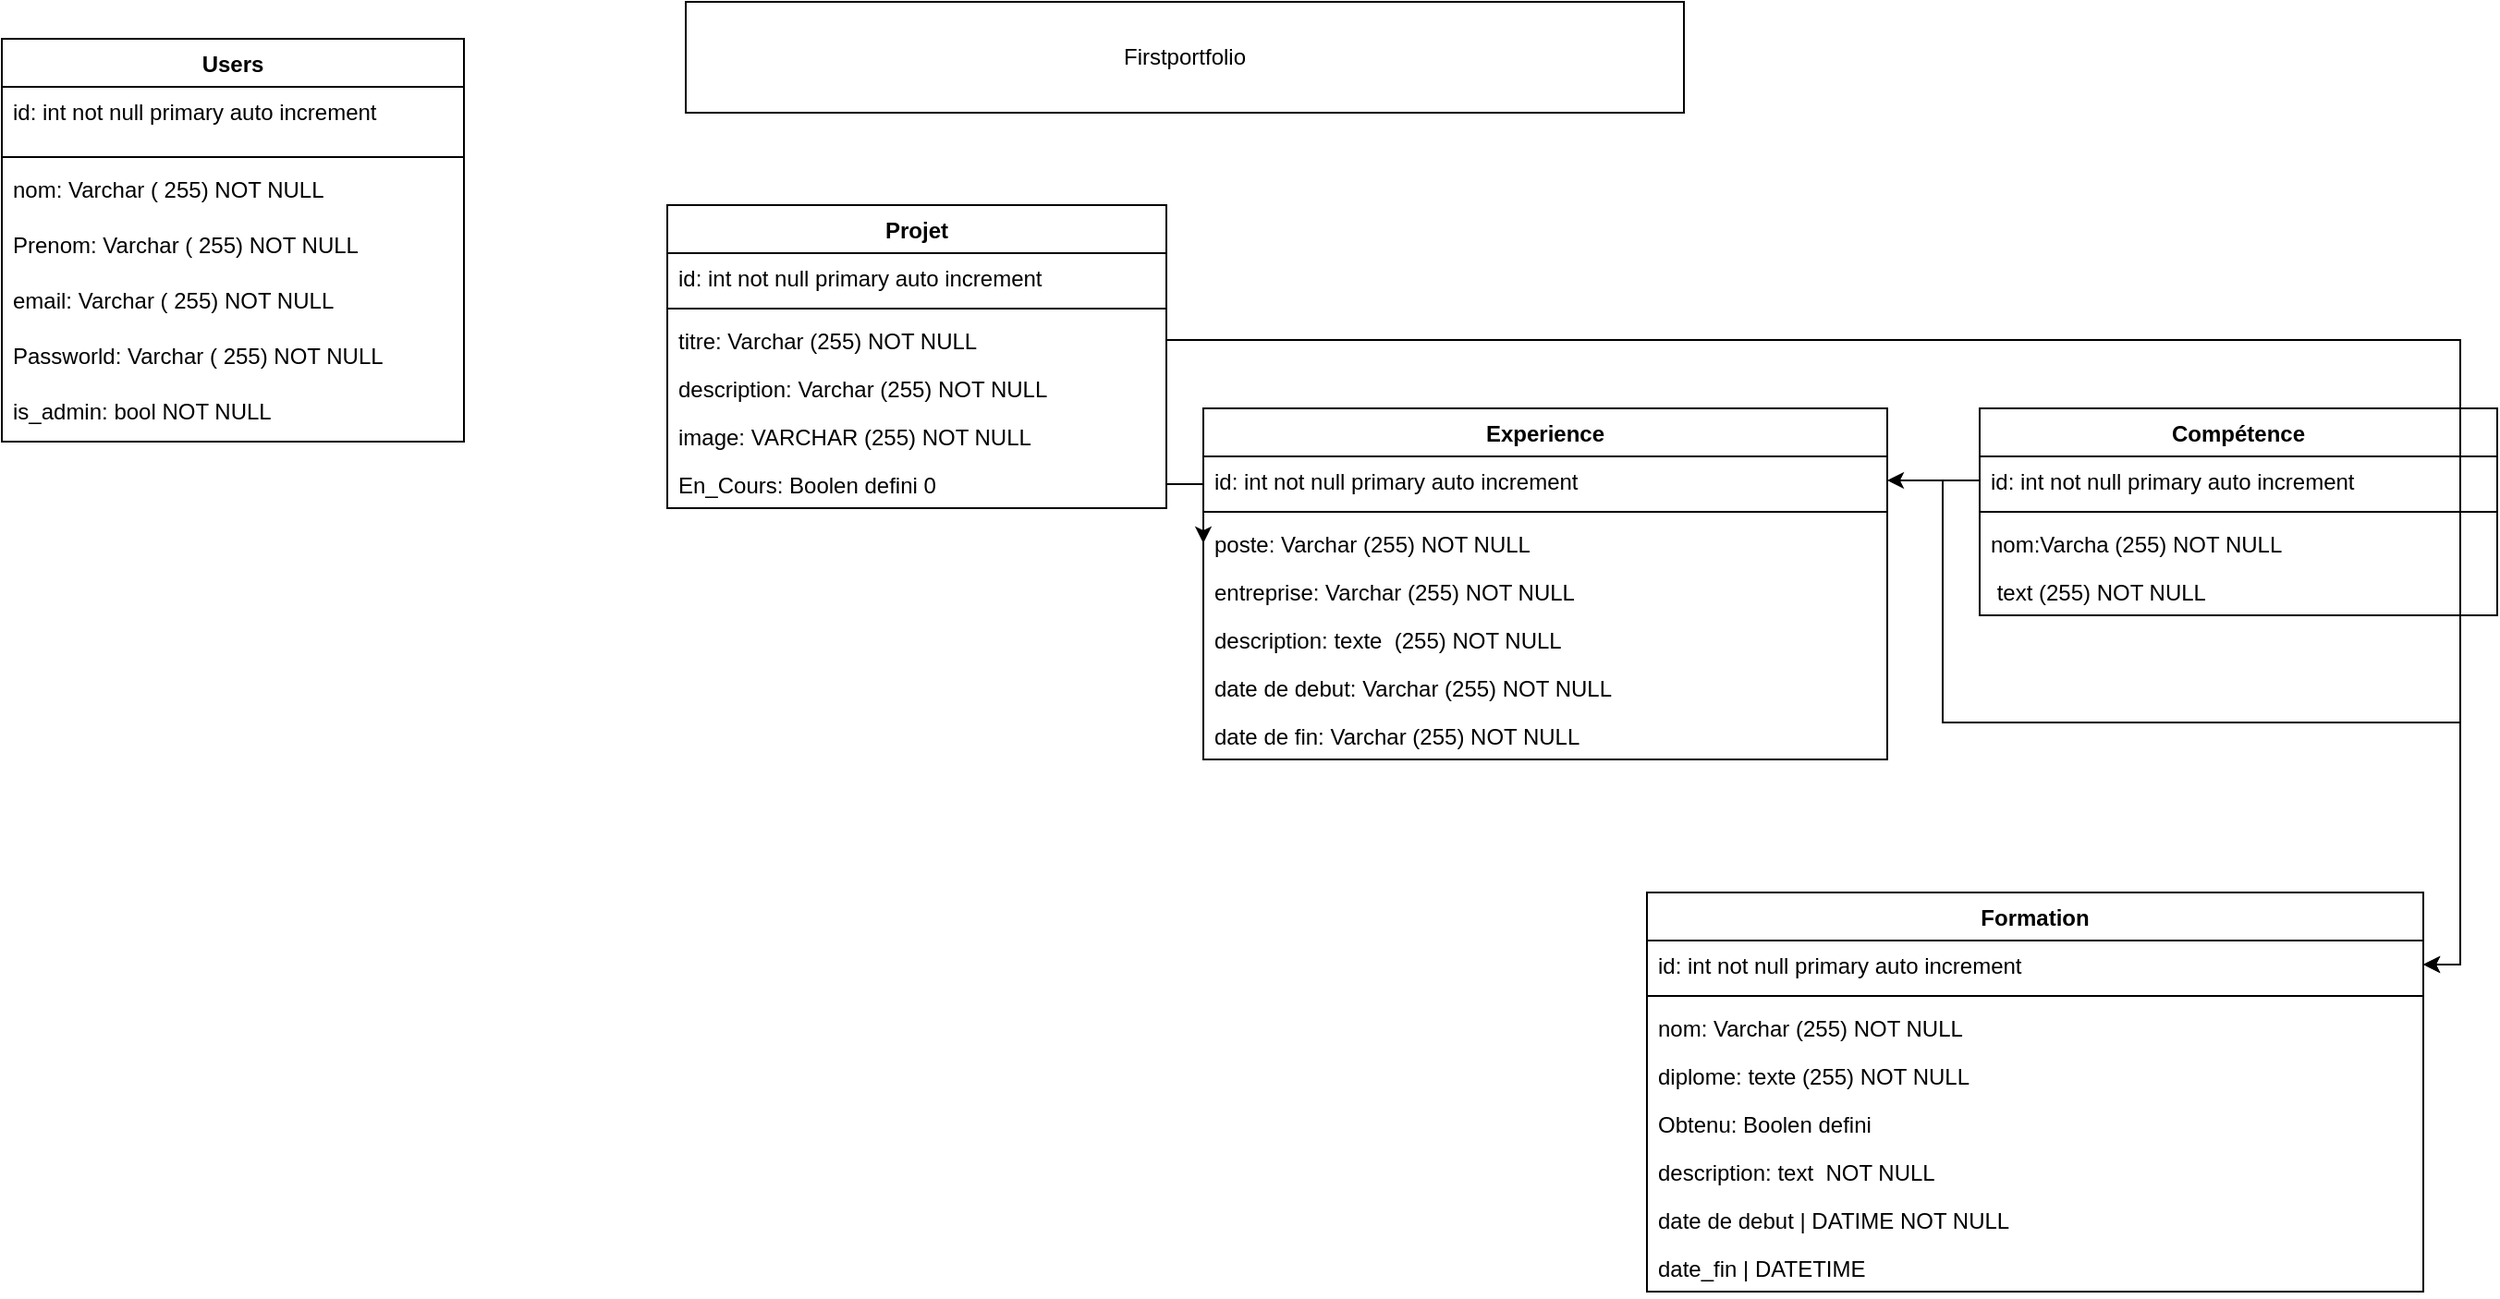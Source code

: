 <mxfile version="21.5.0" type="github">
  <diagram name="Page-1" id="8O63Fcv52ZlgBV1dygOq">
    <mxGraphModel dx="2776" dy="1009" grid="1" gridSize="10" guides="1" tooltips="1" connect="1" arrows="1" fold="1" page="1" pageScale="1" pageWidth="827" pageHeight="1169" math="0" shadow="0">
      <root>
        <mxCell id="0" />
        <mxCell id="1" parent="0" />
        <mxCell id="naFugL1pUfR1c3HRKrRE-3" value="Firstportfolio" style="rounded=0;whiteSpace=wrap;html=1;" parent="1" vertex="1">
          <mxGeometry x="-10" y="20" width="540" height="60" as="geometry" />
        </mxCell>
        <mxCell id="naFugL1pUfR1c3HRKrRE-8" value="Users" style="swimlane;fontStyle=1;align=center;verticalAlign=top;childLayout=stackLayout;horizontal=1;startSize=26;horizontalStack=0;resizeParent=1;resizeParentMax=0;resizeLast=0;collapsible=1;marginBottom=0;whiteSpace=wrap;html=1;" parent="1" vertex="1">
          <mxGeometry x="-380" y="40" width="250" height="218" as="geometry" />
        </mxCell>
        <mxCell id="naFugL1pUfR1c3HRKrRE-9" value="id: int not null primary auto increment" style="text;strokeColor=none;fillColor=none;align=left;verticalAlign=top;spacingLeft=4;spacingRight=4;overflow=hidden;rotatable=0;points=[[0,0.5],[1,0.5]];portConstraint=eastwest;whiteSpace=wrap;html=1;" parent="naFugL1pUfR1c3HRKrRE-8" vertex="1">
          <mxGeometry y="26" width="250" height="34" as="geometry" />
        </mxCell>
        <mxCell id="naFugL1pUfR1c3HRKrRE-10" value="" style="line;strokeWidth=1;fillColor=none;align=left;verticalAlign=middle;spacingTop=-1;spacingLeft=3;spacingRight=3;rotatable=0;labelPosition=right;points=[];portConstraint=eastwest;strokeColor=inherit;" parent="naFugL1pUfR1c3HRKrRE-8" vertex="1">
          <mxGeometry y="60" width="250" height="8" as="geometry" />
        </mxCell>
        <mxCell id="naFugL1pUfR1c3HRKrRE-11" value="nom: Varchar ( 255) NOT NULL" style="text;strokeColor=none;fillColor=none;align=left;verticalAlign=top;spacingLeft=4;spacingRight=4;overflow=hidden;rotatable=0;points=[[0,0.5],[1,0.5]];portConstraint=eastwest;whiteSpace=wrap;html=1;" parent="naFugL1pUfR1c3HRKrRE-8" vertex="1">
          <mxGeometry y="68" width="250" height="30" as="geometry" />
        </mxCell>
        <mxCell id="naFugL1pUfR1c3HRKrRE-13" value="Prenom: Varchar ( 255) NOT NULL" style="text;strokeColor=none;fillColor=none;align=left;verticalAlign=top;spacingLeft=4;spacingRight=4;overflow=hidden;rotatable=0;points=[[0,0.5],[1,0.5]];portConstraint=eastwest;whiteSpace=wrap;html=1;" parent="naFugL1pUfR1c3HRKrRE-8" vertex="1">
          <mxGeometry y="98" width="250" height="30" as="geometry" />
        </mxCell>
        <mxCell id="naFugL1pUfR1c3HRKrRE-14" value="email: Varchar ( 255) NOT NULL" style="text;strokeColor=none;fillColor=none;align=left;verticalAlign=top;spacingLeft=4;spacingRight=4;overflow=hidden;rotatable=0;points=[[0,0.5],[1,0.5]];portConstraint=eastwest;whiteSpace=wrap;html=1;" parent="naFugL1pUfR1c3HRKrRE-8" vertex="1">
          <mxGeometry y="128" width="250" height="30" as="geometry" />
        </mxCell>
        <mxCell id="naFugL1pUfR1c3HRKrRE-15" value="Passworld: Varchar ( 255) NOT NULL" style="text;strokeColor=none;fillColor=none;align=left;verticalAlign=top;spacingLeft=4;spacingRight=4;overflow=hidden;rotatable=0;points=[[0,0.5],[1,0.5]];portConstraint=eastwest;whiteSpace=wrap;html=1;" parent="naFugL1pUfR1c3HRKrRE-8" vertex="1">
          <mxGeometry y="158" width="250" height="30" as="geometry" />
        </mxCell>
        <mxCell id="naFugL1pUfR1c3HRKrRE-45" value="is_admin: bool NOT NULL" style="text;strokeColor=none;fillColor=none;align=left;verticalAlign=top;spacingLeft=4;spacingRight=4;overflow=hidden;rotatable=0;points=[[0,0.5],[1,0.5]];portConstraint=eastwest;whiteSpace=wrap;html=1;" parent="naFugL1pUfR1c3HRKrRE-8" vertex="1">
          <mxGeometry y="188" width="250" height="30" as="geometry" />
        </mxCell>
        <mxCell id="naFugL1pUfR1c3HRKrRE-16" value="Compétence" style="swimlane;fontStyle=1;align=center;verticalAlign=top;childLayout=stackLayout;horizontal=1;startSize=26;horizontalStack=0;resizeParent=1;resizeParentMax=0;resizeLast=0;collapsible=1;marginBottom=0;whiteSpace=wrap;html=1;" parent="1" vertex="1">
          <mxGeometry x="690" y="240" width="280" height="112" as="geometry" />
        </mxCell>
        <mxCell id="naFugL1pUfR1c3HRKrRE-17" value="id: int not null primary auto increment" style="text;strokeColor=none;fillColor=none;align=left;verticalAlign=top;spacingLeft=4;spacingRight=4;overflow=hidden;rotatable=0;points=[[0,0.5],[1,0.5]];portConstraint=eastwest;whiteSpace=wrap;html=1;" parent="naFugL1pUfR1c3HRKrRE-16" vertex="1">
          <mxGeometry y="26" width="280" height="26" as="geometry" />
        </mxCell>
        <mxCell id="naFugL1pUfR1c3HRKrRE-18" value="" style="line;strokeWidth=1;fillColor=none;align=left;verticalAlign=middle;spacingTop=-1;spacingLeft=3;spacingRight=3;rotatable=0;labelPosition=right;points=[];portConstraint=eastwest;strokeColor=inherit;" parent="naFugL1pUfR1c3HRKrRE-16" vertex="1">
          <mxGeometry y="52" width="280" height="8" as="geometry" />
        </mxCell>
        <mxCell id="naFugL1pUfR1c3HRKrRE-19" value="nom:Varcha (255) NOT NULL" style="text;strokeColor=none;fillColor=none;align=left;verticalAlign=top;spacingLeft=4;spacingRight=4;overflow=hidden;rotatable=0;points=[[0,0.5],[1,0.5]];portConstraint=eastwest;whiteSpace=wrap;html=1;" parent="naFugL1pUfR1c3HRKrRE-16" vertex="1">
          <mxGeometry y="60" width="280" height="26" as="geometry" />
        </mxCell>
        <mxCell id="naFugL1pUfR1c3HRKrRE-36" value="&amp;nbsp;text (255) NOT NULL" style="text;strokeColor=none;fillColor=none;align=left;verticalAlign=top;spacingLeft=4;spacingRight=4;overflow=hidden;rotatable=0;points=[[0,0.5],[1,0.5]];portConstraint=eastwest;whiteSpace=wrap;html=1;" parent="naFugL1pUfR1c3HRKrRE-16" vertex="1">
          <mxGeometry y="86" width="280" height="26" as="geometry" />
        </mxCell>
        <mxCell id="naFugL1pUfR1c3HRKrRE-20" value="Experience" style="swimlane;fontStyle=1;align=center;verticalAlign=top;childLayout=stackLayout;horizontal=1;startSize=26;horizontalStack=0;resizeParent=1;resizeParentMax=0;resizeLast=0;collapsible=1;marginBottom=0;whiteSpace=wrap;html=1;" parent="1" vertex="1">
          <mxGeometry x="270" y="240" width="370" height="190" as="geometry" />
        </mxCell>
        <mxCell id="naFugL1pUfR1c3HRKrRE-21" value="id: int not null primary auto increment" style="text;strokeColor=none;fillColor=none;align=left;verticalAlign=top;spacingLeft=4;spacingRight=4;overflow=hidden;rotatable=0;points=[[0,0.5],[1,0.5]];portConstraint=eastwest;whiteSpace=wrap;html=1;" parent="naFugL1pUfR1c3HRKrRE-20" vertex="1">
          <mxGeometry y="26" width="370" height="26" as="geometry" />
        </mxCell>
        <mxCell id="naFugL1pUfR1c3HRKrRE-22" value="" style="line;strokeWidth=1;fillColor=none;align=left;verticalAlign=middle;spacingTop=-1;spacingLeft=3;spacingRight=3;rotatable=0;labelPosition=right;points=[];portConstraint=eastwest;strokeColor=inherit;" parent="naFugL1pUfR1c3HRKrRE-20" vertex="1">
          <mxGeometry y="52" width="370" height="8" as="geometry" />
        </mxCell>
        <mxCell id="naFugL1pUfR1c3HRKrRE-23" value="poste: Varchar (255) NOT NULL" style="text;strokeColor=none;fillColor=none;align=left;verticalAlign=top;spacingLeft=4;spacingRight=4;overflow=hidden;rotatable=0;points=[[0,0.5],[1,0.5]];portConstraint=eastwest;whiteSpace=wrap;html=1;" parent="naFugL1pUfR1c3HRKrRE-20" vertex="1">
          <mxGeometry y="60" width="370" height="26" as="geometry" />
        </mxCell>
        <mxCell id="naFugL1pUfR1c3HRKrRE-46" value="entreprise: Varchar (255) NOT NULL" style="text;strokeColor=none;fillColor=none;align=left;verticalAlign=top;spacingLeft=4;spacingRight=4;overflow=hidden;rotatable=0;points=[[0,0.5],[1,0.5]];portConstraint=eastwest;whiteSpace=wrap;html=1;" parent="naFugL1pUfR1c3HRKrRE-20" vertex="1">
          <mxGeometry y="86" width="370" height="26" as="geometry" />
        </mxCell>
        <mxCell id="naFugL1pUfR1c3HRKrRE-47" value="description: texte&amp;nbsp; (255) NOT NULL" style="text;strokeColor=none;fillColor=none;align=left;verticalAlign=top;spacingLeft=4;spacingRight=4;overflow=hidden;rotatable=0;points=[[0,0.5],[1,0.5]];portConstraint=eastwest;whiteSpace=wrap;html=1;" parent="naFugL1pUfR1c3HRKrRE-20" vertex="1">
          <mxGeometry y="112" width="370" height="26" as="geometry" />
        </mxCell>
        <mxCell id="naFugL1pUfR1c3HRKrRE-48" value="date de debut: Varchar (255) NOT NULL" style="text;strokeColor=none;fillColor=none;align=left;verticalAlign=top;spacingLeft=4;spacingRight=4;overflow=hidden;rotatable=0;points=[[0,0.5],[1,0.5]];portConstraint=eastwest;whiteSpace=wrap;html=1;" parent="naFugL1pUfR1c3HRKrRE-20" vertex="1">
          <mxGeometry y="138" width="370" height="26" as="geometry" />
        </mxCell>
        <mxCell id="naFugL1pUfR1c3HRKrRE-49" value="date de fin: Varchar (255) NOT NULL" style="text;strokeColor=none;fillColor=none;align=left;verticalAlign=top;spacingLeft=4;spacingRight=4;overflow=hidden;rotatable=0;points=[[0,0.5],[1,0.5]];portConstraint=eastwest;whiteSpace=wrap;html=1;" parent="naFugL1pUfR1c3HRKrRE-20" vertex="1">
          <mxGeometry y="164" width="370" height="26" as="geometry" />
        </mxCell>
        <mxCell id="naFugL1pUfR1c3HRKrRE-24" value="Projet" style="swimlane;fontStyle=1;align=center;verticalAlign=top;childLayout=stackLayout;horizontal=1;startSize=26;horizontalStack=0;resizeParent=1;resizeParentMax=0;resizeLast=0;collapsible=1;marginBottom=0;whiteSpace=wrap;html=1;" parent="1" vertex="1">
          <mxGeometry x="-20" y="130" width="270" height="164" as="geometry" />
        </mxCell>
        <mxCell id="naFugL1pUfR1c3HRKrRE-25" value="id: int not null primary auto increment" style="text;strokeColor=none;fillColor=none;align=left;verticalAlign=top;spacingLeft=4;spacingRight=4;overflow=hidden;rotatable=0;points=[[0,0.5],[1,0.5]];portConstraint=eastwest;whiteSpace=wrap;html=1;" parent="naFugL1pUfR1c3HRKrRE-24" vertex="1">
          <mxGeometry y="26" width="270" height="26" as="geometry" />
        </mxCell>
        <mxCell id="naFugL1pUfR1c3HRKrRE-26" value="" style="line;strokeWidth=1;fillColor=none;align=left;verticalAlign=middle;spacingTop=-1;spacingLeft=3;spacingRight=3;rotatable=0;labelPosition=right;points=[];portConstraint=eastwest;strokeColor=inherit;" parent="naFugL1pUfR1c3HRKrRE-24" vertex="1">
          <mxGeometry y="52" width="270" height="8" as="geometry" />
        </mxCell>
        <mxCell id="naFugL1pUfR1c3HRKrRE-27" value="titre: Varchar (255) NOT NULL" style="text;strokeColor=none;fillColor=none;align=left;verticalAlign=top;spacingLeft=4;spacingRight=4;overflow=hidden;rotatable=0;points=[[0,0.5],[1,0.5]];portConstraint=eastwest;whiteSpace=wrap;html=1;" parent="naFugL1pUfR1c3HRKrRE-24" vertex="1">
          <mxGeometry y="60" width="270" height="26" as="geometry" />
        </mxCell>
        <mxCell id="naFugL1pUfR1c3HRKrRE-34" value="description: Varchar (255) NOT NULL" style="text;strokeColor=none;fillColor=none;align=left;verticalAlign=top;spacingLeft=4;spacingRight=4;overflow=hidden;rotatable=0;points=[[0,0.5],[1,0.5]];portConstraint=eastwest;whiteSpace=wrap;html=1;" parent="naFugL1pUfR1c3HRKrRE-24" vertex="1">
          <mxGeometry y="86" width="270" height="26" as="geometry" />
        </mxCell>
        <mxCell id="naFugL1pUfR1c3HRKrRE-35" value="image: VARCHAR (255) NOT NULL" style="text;strokeColor=none;fillColor=none;align=left;verticalAlign=top;spacingLeft=4;spacingRight=4;overflow=hidden;rotatable=0;points=[[0,0.5],[1,0.5]];portConstraint=eastwest;whiteSpace=wrap;html=1;" parent="naFugL1pUfR1c3HRKrRE-24" vertex="1">
          <mxGeometry y="112" width="270" height="26" as="geometry" />
        </mxCell>
        <mxCell id="naFugL1pUfR1c3HRKrRE-37" value="En_Cours: Boolen defini 0" style="text;strokeColor=none;fillColor=none;align=left;verticalAlign=top;spacingLeft=4;spacingRight=4;overflow=hidden;rotatable=0;points=[[0,0.5],[1,0.5]];portConstraint=eastwest;whiteSpace=wrap;html=1;" parent="naFugL1pUfR1c3HRKrRE-24" vertex="1">
          <mxGeometry y="138" width="270" height="26" as="geometry" />
        </mxCell>
        <mxCell id="naFugL1pUfR1c3HRKrRE-28" value="Formation" style="swimlane;fontStyle=1;align=center;verticalAlign=top;childLayout=stackLayout;horizontal=1;startSize=26;horizontalStack=0;resizeParent=1;resizeParentMax=0;resizeLast=0;collapsible=1;marginBottom=0;whiteSpace=wrap;html=1;" parent="1" vertex="1">
          <mxGeometry x="510" y="502" width="420" height="216" as="geometry" />
        </mxCell>
        <mxCell id="naFugL1pUfR1c3HRKrRE-29" value="id: int not null primary auto increment" style="text;strokeColor=none;fillColor=none;align=left;verticalAlign=top;spacingLeft=4;spacingRight=4;overflow=hidden;rotatable=0;points=[[0,0.5],[1,0.5]];portConstraint=eastwest;whiteSpace=wrap;html=1;" parent="naFugL1pUfR1c3HRKrRE-28" vertex="1">
          <mxGeometry y="26" width="420" height="26" as="geometry" />
        </mxCell>
        <mxCell id="naFugL1pUfR1c3HRKrRE-30" value="" style="line;strokeWidth=1;fillColor=none;align=left;verticalAlign=middle;spacingTop=-1;spacingLeft=3;spacingRight=3;rotatable=0;labelPosition=right;points=[];portConstraint=eastwest;strokeColor=inherit;" parent="naFugL1pUfR1c3HRKrRE-28" vertex="1">
          <mxGeometry y="52" width="420" height="8" as="geometry" />
        </mxCell>
        <mxCell id="naFugL1pUfR1c3HRKrRE-38" value="nom: Varchar (255) NOT NULL" style="text;strokeColor=none;fillColor=none;align=left;verticalAlign=top;spacingLeft=4;spacingRight=4;overflow=hidden;rotatable=0;points=[[0,0.5],[1,0.5]];portConstraint=eastwest;whiteSpace=wrap;html=1;" parent="naFugL1pUfR1c3HRKrRE-28" vertex="1">
          <mxGeometry y="60" width="420" height="26" as="geometry" />
        </mxCell>
        <mxCell id="naFugL1pUfR1c3HRKrRE-31" value="diplome: texte (255) NOT NULL" style="text;strokeColor=none;fillColor=none;align=left;verticalAlign=top;spacingLeft=4;spacingRight=4;overflow=hidden;rotatable=0;points=[[0,0.5],[1,0.5]];portConstraint=eastwest;whiteSpace=wrap;html=1;" parent="naFugL1pUfR1c3HRKrRE-28" vertex="1">
          <mxGeometry y="86" width="420" height="26" as="geometry" />
        </mxCell>
        <mxCell id="naFugL1pUfR1c3HRKrRE-51" value="Obtenu: Boolen defini" style="text;strokeColor=none;fillColor=none;align=left;verticalAlign=top;spacingLeft=4;spacingRight=4;overflow=hidden;rotatable=0;points=[[0,0.5],[1,0.5]];portConstraint=eastwest;whiteSpace=wrap;html=1;" parent="naFugL1pUfR1c3HRKrRE-28" vertex="1">
          <mxGeometry y="112" width="420" height="26" as="geometry" />
        </mxCell>
        <mxCell id="naFugL1pUfR1c3HRKrRE-39" value="description: text&amp;nbsp; NOT NULL" style="text;strokeColor=none;fillColor=none;align=left;verticalAlign=top;spacingLeft=4;spacingRight=4;overflow=hidden;rotatable=0;points=[[0,0.5],[1,0.5]];portConstraint=eastwest;whiteSpace=wrap;html=1;" parent="naFugL1pUfR1c3HRKrRE-28" vertex="1">
          <mxGeometry y="138" width="420" height="26" as="geometry" />
        </mxCell>
        <mxCell id="naFugL1pUfR1c3HRKrRE-50" value="date de debut | DATIME NOT NULL" style="text;strokeColor=none;fillColor=none;align=left;verticalAlign=top;spacingLeft=4;spacingRight=4;overflow=hidden;rotatable=0;points=[[0,0.5],[1,0.5]];portConstraint=eastwest;whiteSpace=wrap;html=1;" parent="naFugL1pUfR1c3HRKrRE-28" vertex="1">
          <mxGeometry y="164" width="420" height="26" as="geometry" />
        </mxCell>
        <mxCell id="naFugL1pUfR1c3HRKrRE-40" value="date_fin | DATETIME " style="text;strokeColor=none;fillColor=none;align=left;verticalAlign=top;spacingLeft=4;spacingRight=4;overflow=hidden;rotatable=0;points=[[0,0.5],[1,0.5]];portConstraint=eastwest;whiteSpace=wrap;html=1;" parent="naFugL1pUfR1c3HRKrRE-28" vertex="1">
          <mxGeometry y="190" width="420" height="26" as="geometry" />
        </mxCell>
        <mxCell id="0rTntl-Ulho40r9GKAi3-1" value="" style="edgeStyle=orthogonalEdgeStyle;rounded=0;orthogonalLoop=1;jettySize=auto;html=1;" edge="1" parent="1" source="naFugL1pUfR1c3HRKrRE-17" target="naFugL1pUfR1c3HRKrRE-29">
          <mxGeometry relative="1" as="geometry" />
        </mxCell>
        <mxCell id="0rTntl-Ulho40r9GKAi3-3" style="edgeStyle=orthogonalEdgeStyle;rounded=0;orthogonalLoop=1;jettySize=auto;html=1;exitX=1;exitY=0.5;exitDx=0;exitDy=0;entryX=1;entryY=0.5;entryDx=0;entryDy=0;" edge="1" parent="1" source="naFugL1pUfR1c3HRKrRE-27" target="naFugL1pUfR1c3HRKrRE-29">
          <mxGeometry relative="1" as="geometry" />
        </mxCell>
        <mxCell id="0rTntl-Ulho40r9GKAi3-6" value="" style="edgeStyle=orthogonalEdgeStyle;rounded=0;orthogonalLoop=1;jettySize=auto;html=1;" edge="1" parent="1" source="naFugL1pUfR1c3HRKrRE-37" target="naFugL1pUfR1c3HRKrRE-23">
          <mxGeometry relative="1" as="geometry" />
        </mxCell>
        <mxCell id="0rTntl-Ulho40r9GKAi3-9" style="edgeStyle=orthogonalEdgeStyle;rounded=0;orthogonalLoop=1;jettySize=auto;html=1;" edge="1" parent="1" source="naFugL1pUfR1c3HRKrRE-17" target="naFugL1pUfR1c3HRKrRE-21">
          <mxGeometry relative="1" as="geometry" />
        </mxCell>
      </root>
    </mxGraphModel>
  </diagram>
</mxfile>
